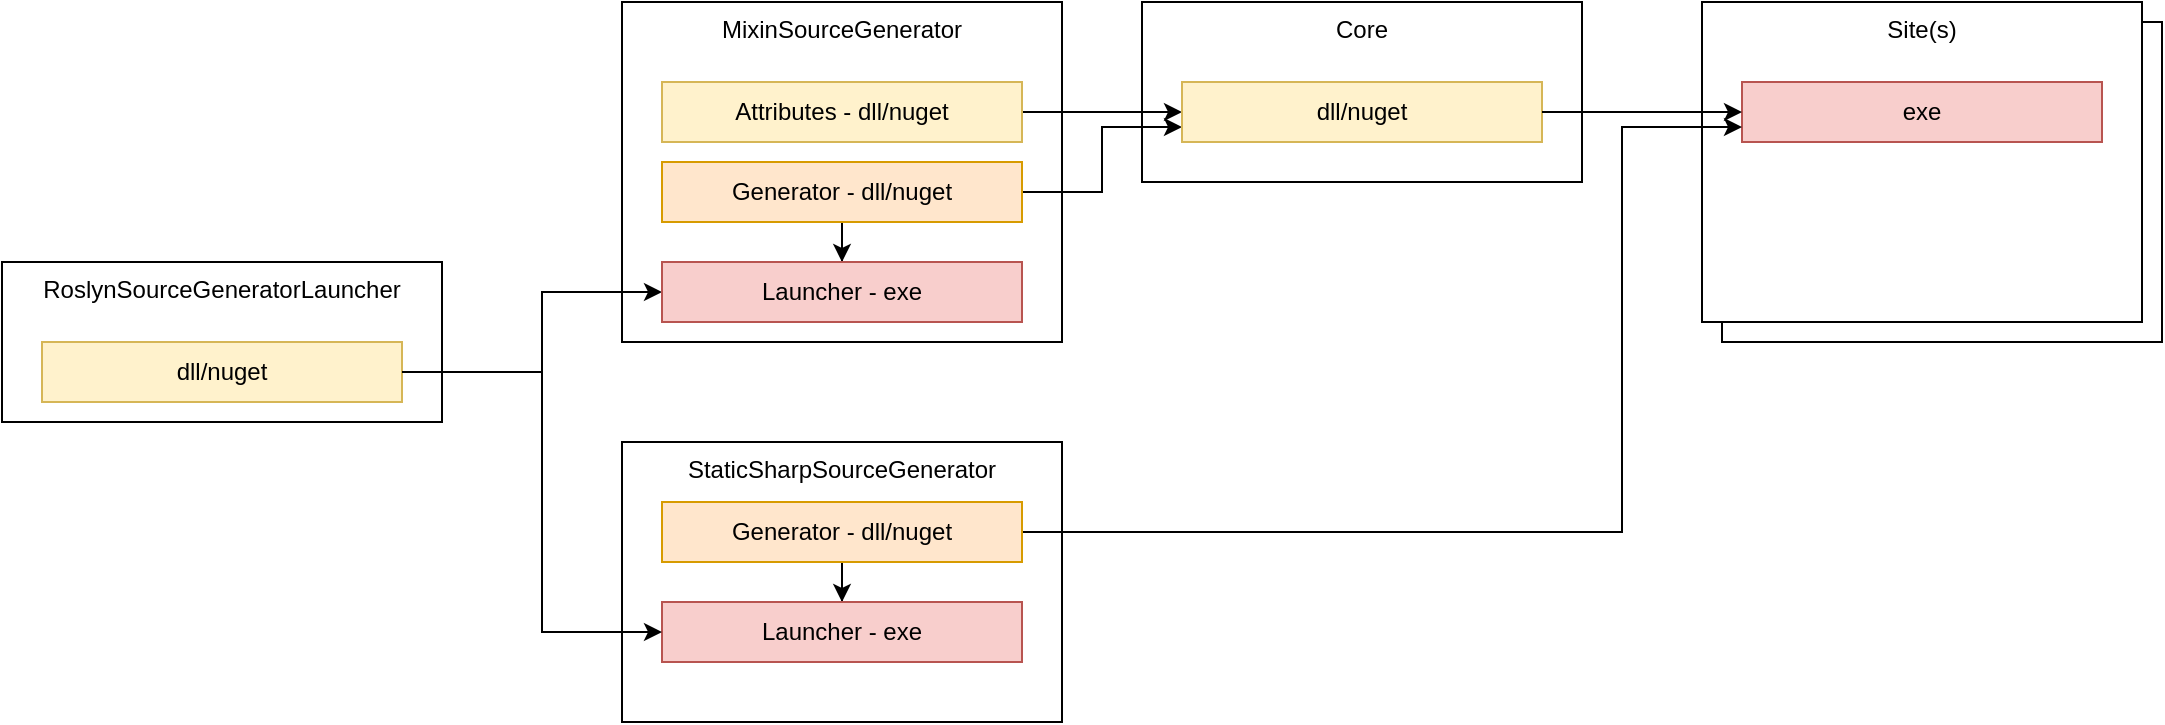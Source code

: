 <mxfile version="20.8.13" type="device"><diagram name="Page-1" id="CNfkN7Opxs4r9BQ8WV8u"><mxGraphModel dx="1434" dy="784" grid="1" gridSize="10" guides="1" tooltips="1" connect="1" arrows="1" fold="1" page="1" pageScale="1" pageWidth="850" pageHeight="1100" math="0" shadow="0"><root><mxCell id="0"/><mxCell id="1" parent="0"/><mxCell id="Uf_Os0y0AGXNYqHUW8Uy-22" value="" style="rounded=0;whiteSpace=wrap;html=1;verticalAlign=top;" vertex="1" parent="1"><mxGeometry x="880" y="90" width="220" height="160" as="geometry"/></mxCell><mxCell id="Uf_Os0y0AGXNYqHUW8Uy-9" value="Core" style="rounded=0;whiteSpace=wrap;html=1;verticalAlign=top;" vertex="1" parent="1"><mxGeometry x="590" y="80" width="220" height="90" as="geometry"/></mxCell><mxCell id="Uf_Os0y0AGXNYqHUW8Uy-1" value="RoslynSourceGeneratorLauncher" style="rounded=0;whiteSpace=wrap;html=1;verticalAlign=top;" vertex="1" parent="1"><mxGeometry x="20" y="210" width="220" height="80" as="geometry"/></mxCell><mxCell id="Uf_Os0y0AGXNYqHUW8Uy-2" value="MixinSourceGenerator" style="rounded=0;whiteSpace=wrap;html=1;verticalAlign=top;" vertex="1" parent="1"><mxGeometry x="330" y="80" width="220" height="170" as="geometry"/></mxCell><mxCell id="Uf_Os0y0AGXNYqHUW8Uy-6" style="edgeStyle=orthogonalEdgeStyle;rounded=0;orthogonalLoop=1;jettySize=auto;html=1;entryX=0;entryY=0.5;entryDx=0;entryDy=0;" edge="1" parent="1" source="Uf_Os0y0AGXNYqHUW8Uy-3" target="Uf_Os0y0AGXNYqHUW8Uy-5"><mxGeometry relative="1" as="geometry"><Array as="points"><mxPoint x="290" y="265"/><mxPoint x="290" y="225"/></Array></mxGeometry></mxCell><mxCell id="Uf_Os0y0AGXNYqHUW8Uy-3" value="dll/nuget" style="rounded=0;whiteSpace=wrap;html=1;fillColor=#fff2cc;strokeColor=#d6b656;" vertex="1" parent="1"><mxGeometry x="40" y="250" width="180" height="30" as="geometry"/></mxCell><mxCell id="Uf_Os0y0AGXNYqHUW8Uy-8" style="edgeStyle=orthogonalEdgeStyle;rounded=0;orthogonalLoop=1;jettySize=auto;html=1;" edge="1" parent="1" source="Uf_Os0y0AGXNYqHUW8Uy-4" target="Uf_Os0y0AGXNYqHUW8Uy-5"><mxGeometry relative="1" as="geometry"/></mxCell><mxCell id="Uf_Os0y0AGXNYqHUW8Uy-15" style="edgeStyle=orthogonalEdgeStyle;rounded=0;orthogonalLoop=1;jettySize=auto;html=1;entryX=0;entryY=0.75;entryDx=0;entryDy=0;" edge="1" parent="1" source="Uf_Os0y0AGXNYqHUW8Uy-4" target="Uf_Os0y0AGXNYqHUW8Uy-10"><mxGeometry relative="1" as="geometry"/></mxCell><mxCell id="Uf_Os0y0AGXNYqHUW8Uy-4" value="Generator - dll/nuget" style="rounded=0;whiteSpace=wrap;html=1;fillColor=#ffe6cc;strokeColor=#d79b00;" vertex="1" parent="1"><mxGeometry x="350" y="160" width="180" height="30" as="geometry"/></mxCell><mxCell id="Uf_Os0y0AGXNYqHUW8Uy-5" value="Launcher - exe" style="rounded=0;whiteSpace=wrap;html=1;fillColor=#f8cecc;strokeColor=#b85450;" vertex="1" parent="1"><mxGeometry x="350" y="210" width="180" height="30" as="geometry"/></mxCell><mxCell id="Uf_Os0y0AGXNYqHUW8Uy-11" style="edgeStyle=orthogonalEdgeStyle;rounded=0;orthogonalLoop=1;jettySize=auto;html=1;" edge="1" parent="1" source="Uf_Os0y0AGXNYqHUW8Uy-7" target="Uf_Os0y0AGXNYqHUW8Uy-10"><mxGeometry relative="1" as="geometry"/></mxCell><mxCell id="Uf_Os0y0AGXNYqHUW8Uy-7" value="Attributes - dll/nuget" style="rounded=0;whiteSpace=wrap;html=1;fillColor=#fff2cc;strokeColor=#d6b656;" vertex="1" parent="1"><mxGeometry x="350" y="120" width="180" height="30" as="geometry"/></mxCell><mxCell id="Uf_Os0y0AGXNYqHUW8Uy-10" value="dll/nuget" style="rounded=0;whiteSpace=wrap;html=1;fillColor=#fff2cc;strokeColor=#d6b656;" vertex="1" parent="1"><mxGeometry x="610" y="120" width="180" height="30" as="geometry"/></mxCell><mxCell id="Uf_Os0y0AGXNYqHUW8Uy-12" value="Site(s)" style="rounded=0;whiteSpace=wrap;html=1;verticalAlign=top;" vertex="1" parent="1"><mxGeometry x="870" y="80" width="220" height="160" as="geometry"/></mxCell><mxCell id="Uf_Os0y0AGXNYqHUW8Uy-13" value="exe" style="rounded=0;whiteSpace=wrap;html=1;fillColor=#f8cecc;strokeColor=#b85450;" vertex="1" parent="1"><mxGeometry x="890" y="120" width="180" height="30" as="geometry"/></mxCell><mxCell id="Uf_Os0y0AGXNYqHUW8Uy-14" style="edgeStyle=orthogonalEdgeStyle;rounded=0;orthogonalLoop=1;jettySize=auto;html=1;entryX=0;entryY=0.5;entryDx=0;entryDy=0;" edge="1" parent="1" source="Uf_Os0y0AGXNYqHUW8Uy-10" target="Uf_Os0y0AGXNYqHUW8Uy-13"><mxGeometry relative="1" as="geometry"/></mxCell><mxCell id="Uf_Os0y0AGXNYqHUW8Uy-16" value="StaticSharpSourceGenerator" style="rounded=0;whiteSpace=wrap;html=1;verticalAlign=top;" vertex="1" parent="1"><mxGeometry x="330" y="300" width="220" height="140" as="geometry"/></mxCell><mxCell id="Uf_Os0y0AGXNYqHUW8Uy-19" style="edgeStyle=orthogonalEdgeStyle;rounded=0;orthogonalLoop=1;jettySize=auto;html=1;entryX=0;entryY=0.75;entryDx=0;entryDy=0;" edge="1" parent="1" source="Uf_Os0y0AGXNYqHUW8Uy-17" target="Uf_Os0y0AGXNYqHUW8Uy-13"><mxGeometry relative="1" as="geometry"><Array as="points"><mxPoint x="830" y="345"/><mxPoint x="830" y="143"/></Array></mxGeometry></mxCell><mxCell id="Uf_Os0y0AGXNYqHUW8Uy-21" style="edgeStyle=orthogonalEdgeStyle;rounded=0;orthogonalLoop=1;jettySize=auto;html=1;entryX=0.5;entryY=0;entryDx=0;entryDy=0;" edge="1" parent="1" source="Uf_Os0y0AGXNYqHUW8Uy-17" target="Uf_Os0y0AGXNYqHUW8Uy-18"><mxGeometry relative="1" as="geometry"/></mxCell><mxCell id="Uf_Os0y0AGXNYqHUW8Uy-17" value="Generator - dll/nuget" style="rounded=0;whiteSpace=wrap;html=1;fillColor=#ffe6cc;strokeColor=#d79b00;" vertex="1" parent="1"><mxGeometry x="350" y="330" width="180" height="30" as="geometry"/></mxCell><mxCell id="Uf_Os0y0AGXNYqHUW8Uy-18" value="Launcher - exe" style="rounded=0;whiteSpace=wrap;html=1;fillColor=#f8cecc;strokeColor=#b85450;" vertex="1" parent="1"><mxGeometry x="350" y="380" width="180" height="30" as="geometry"/></mxCell><mxCell id="Uf_Os0y0AGXNYqHUW8Uy-20" style="edgeStyle=orthogonalEdgeStyle;rounded=0;orthogonalLoop=1;jettySize=auto;html=1;exitX=1;exitY=0.5;exitDx=0;exitDy=0;entryX=0;entryY=0.5;entryDx=0;entryDy=0;" edge="1" parent="1" source="Uf_Os0y0AGXNYqHUW8Uy-3" target="Uf_Os0y0AGXNYqHUW8Uy-18"><mxGeometry relative="1" as="geometry"><mxPoint x="160" y="380" as="targetPoint"/><Array as="points"><mxPoint x="290" y="265"/><mxPoint x="290" y="395"/></Array></mxGeometry></mxCell></root></mxGraphModel></diagram></mxfile>